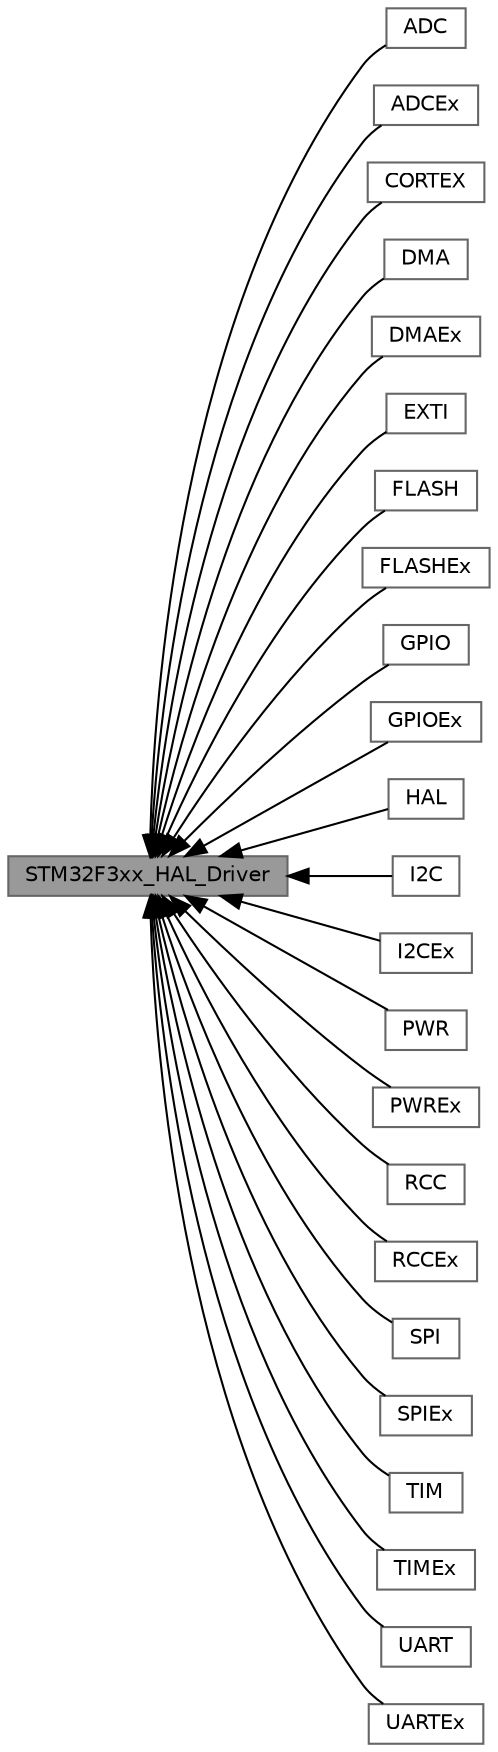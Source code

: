 digraph "STM32F3xx_HAL_Driver"
{
 // LATEX_PDF_SIZE
  bgcolor="transparent";
  edge [fontname=Helvetica,fontsize=10,labelfontname=Helvetica,labelfontsize=10];
  node [fontname=Helvetica,fontsize=10,shape=box,height=0.2,width=0.4];
  rankdir=LR;
  Node2 [id="Node000002",label="ADC",height=0.2,width=0.4,color="grey40", fillcolor="white", style="filled",URL="$group___a_d_c.html",tooltip="ADC HAL module driver."];
  Node3 [id="Node000003",label="ADCEx",height=0.2,width=0.4,color="grey40", fillcolor="white", style="filled",URL="$group___a_d_c_ex.html",tooltip="ADC Extended HAL module driver."];
  Node12 [id="Node000012",label="CORTEX",height=0.2,width=0.4,color="grey40", fillcolor="white", style="filled",URL="$group___c_o_r_t_e_x.html",tooltip="CORTEX CORTEX HAL module driver."];
  Node6 [id="Node000006",label="DMA",height=0.2,width=0.4,color="grey40", fillcolor="white", style="filled",URL="$group___d_m_a.html",tooltip="DMA HAL module driver."];
  Node21 [id="Node000021",label="DMAEx",height=0.2,width=0.4,color="grey40", fillcolor="white", style="filled",URL="$group___d_m_a_ex.html",tooltip=" "];
  Node13 [id="Node000013",label="EXTI",height=0.2,width=0.4,color="grey40", fillcolor="white", style="filled",URL="$group___e_x_t_i.html",tooltip="EXTI HAL module driver."];
  Node22 [id="Node000022",label="FLASH",height=0.2,width=0.4,color="grey40", fillcolor="white", style="filled",URL="$group___f_l_a_s_h.html",tooltip=" "];
  Node23 [id="Node000023",label="FLASHEx",height=0.2,width=0.4,color="grey40", fillcolor="white", style="filled",URL="$group___f_l_a_s_h_ex.html",tooltip=" "];
  Node4 [id="Node000004",label="GPIO",height=0.2,width=0.4,color="grey40", fillcolor="white", style="filled",URL="$group___g_p_i_o.html",tooltip="GPIO HAL module driver."];
  Node5 [id="Node000005",label="GPIOEx",height=0.2,width=0.4,color="grey40", fillcolor="white", style="filled",URL="$group___g_p_i_o_ex.html",tooltip="GPIO Extended HAL module driver."];
  Node11 [id="Node000011",label="HAL",height=0.2,width=0.4,color="grey40", fillcolor="white", style="filled",URL="$group___h_a_l.html",tooltip="HAL module driver."];
  Node9 [id="Node000009",label="I2C",height=0.2,width=0.4,color="grey40", fillcolor="white", style="filled",URL="$group___i2_c.html",tooltip="I2C HAL module driver."];
  Node10 [id="Node000010",label="I2CEx",height=0.2,width=0.4,color="grey40", fillcolor="white", style="filled",URL="$group___i2_c_ex.html",tooltip="I2C Extended HAL module driver."];
  Node24 [id="Node000024",label="PWR",height=0.2,width=0.4,color="grey40", fillcolor="white", style="filled",URL="$group___p_w_r.html",tooltip=" "];
  Node16 [id="Node000016",label="PWREx",height=0.2,width=0.4,color="grey40", fillcolor="white", style="filled",URL="$group___p_w_r_ex.html",tooltip="PWREx HAL module driver."];
  Node14 [id="Node000014",label="RCC",height=0.2,width=0.4,color="grey40", fillcolor="white", style="filled",URL="$group___r_c_c.html",tooltip="RCC HAL module driver."];
  Node15 [id="Node000015",label="RCCEx",height=0.2,width=0.4,color="grey40", fillcolor="white", style="filled",URL="$group___r_c_c_ex.html",tooltip="RCC Extension HAL module driver."];
  Node17 [id="Node000017",label="SPI",height=0.2,width=0.4,color="grey40", fillcolor="white", style="filled",URL="$group___s_p_i.html",tooltip="SPI HAL module driver."];
  Node18 [id="Node000018",label="SPIEx",height=0.2,width=0.4,color="grey40", fillcolor="white", style="filled",URL="$group___s_p_i_ex.html",tooltip="SPI Extended HAL module driver."];
  Node1 [id="Node000001",label="STM32F3xx_HAL_Driver",height=0.2,width=0.4,color="gray40", fillcolor="grey60", style="filled", fontcolor="black",tooltip=" "];
  Node7 [id="Node000007",label="TIM",height=0.2,width=0.4,color="grey40", fillcolor="white", style="filled",URL="$group___t_i_m.html",tooltip="TIM HAL module driver."];
  Node8 [id="Node000008",label="TIMEx",height=0.2,width=0.4,color="grey40", fillcolor="white", style="filled",URL="$group___t_i_m_ex.html",tooltip="TIM Extended HAL module driver."];
  Node19 [id="Node000019",label="UART",height=0.2,width=0.4,color="grey40", fillcolor="white", style="filled",URL="$group___u_a_r_t.html",tooltip="HAL UART module driver."];
  Node20 [id="Node000020",label="UARTEx",height=0.2,width=0.4,color="grey40", fillcolor="white", style="filled",URL="$group___u_a_r_t_ex.html",tooltip="UART Extended HAL module driver."];
  Node1->Node2 [shape=plaintext, dir="back", style="solid"];
  Node1->Node3 [shape=plaintext, dir="back", style="solid"];
  Node1->Node4 [shape=plaintext, dir="back", style="solid"];
  Node1->Node5 [shape=plaintext, dir="back", style="solid"];
  Node1->Node6 [shape=plaintext, dir="back", style="solid"];
  Node1->Node7 [shape=plaintext, dir="back", style="solid"];
  Node1->Node8 [shape=plaintext, dir="back", style="solid"];
  Node1->Node9 [shape=plaintext, dir="back", style="solid"];
  Node1->Node10 [shape=plaintext, dir="back", style="solid"];
  Node1->Node11 [shape=plaintext, dir="back", style="solid"];
  Node1->Node12 [shape=plaintext, dir="back", style="solid"];
  Node1->Node13 [shape=plaintext, dir="back", style="solid"];
  Node1->Node14 [shape=plaintext, dir="back", style="solid"];
  Node1->Node15 [shape=plaintext, dir="back", style="solid"];
  Node1->Node16 [shape=plaintext, dir="back", style="solid"];
  Node1->Node17 [shape=plaintext, dir="back", style="solid"];
  Node1->Node18 [shape=plaintext, dir="back", style="solid"];
  Node1->Node19 [shape=plaintext, dir="back", style="solid"];
  Node1->Node20 [shape=plaintext, dir="back", style="solid"];
  Node1->Node21 [shape=plaintext, dir="back", style="solid"];
  Node1->Node22 [shape=plaintext, dir="back", style="solid"];
  Node1->Node23 [shape=plaintext, dir="back", style="solid"];
  Node1->Node24 [shape=plaintext, dir="back", style="solid"];
}
